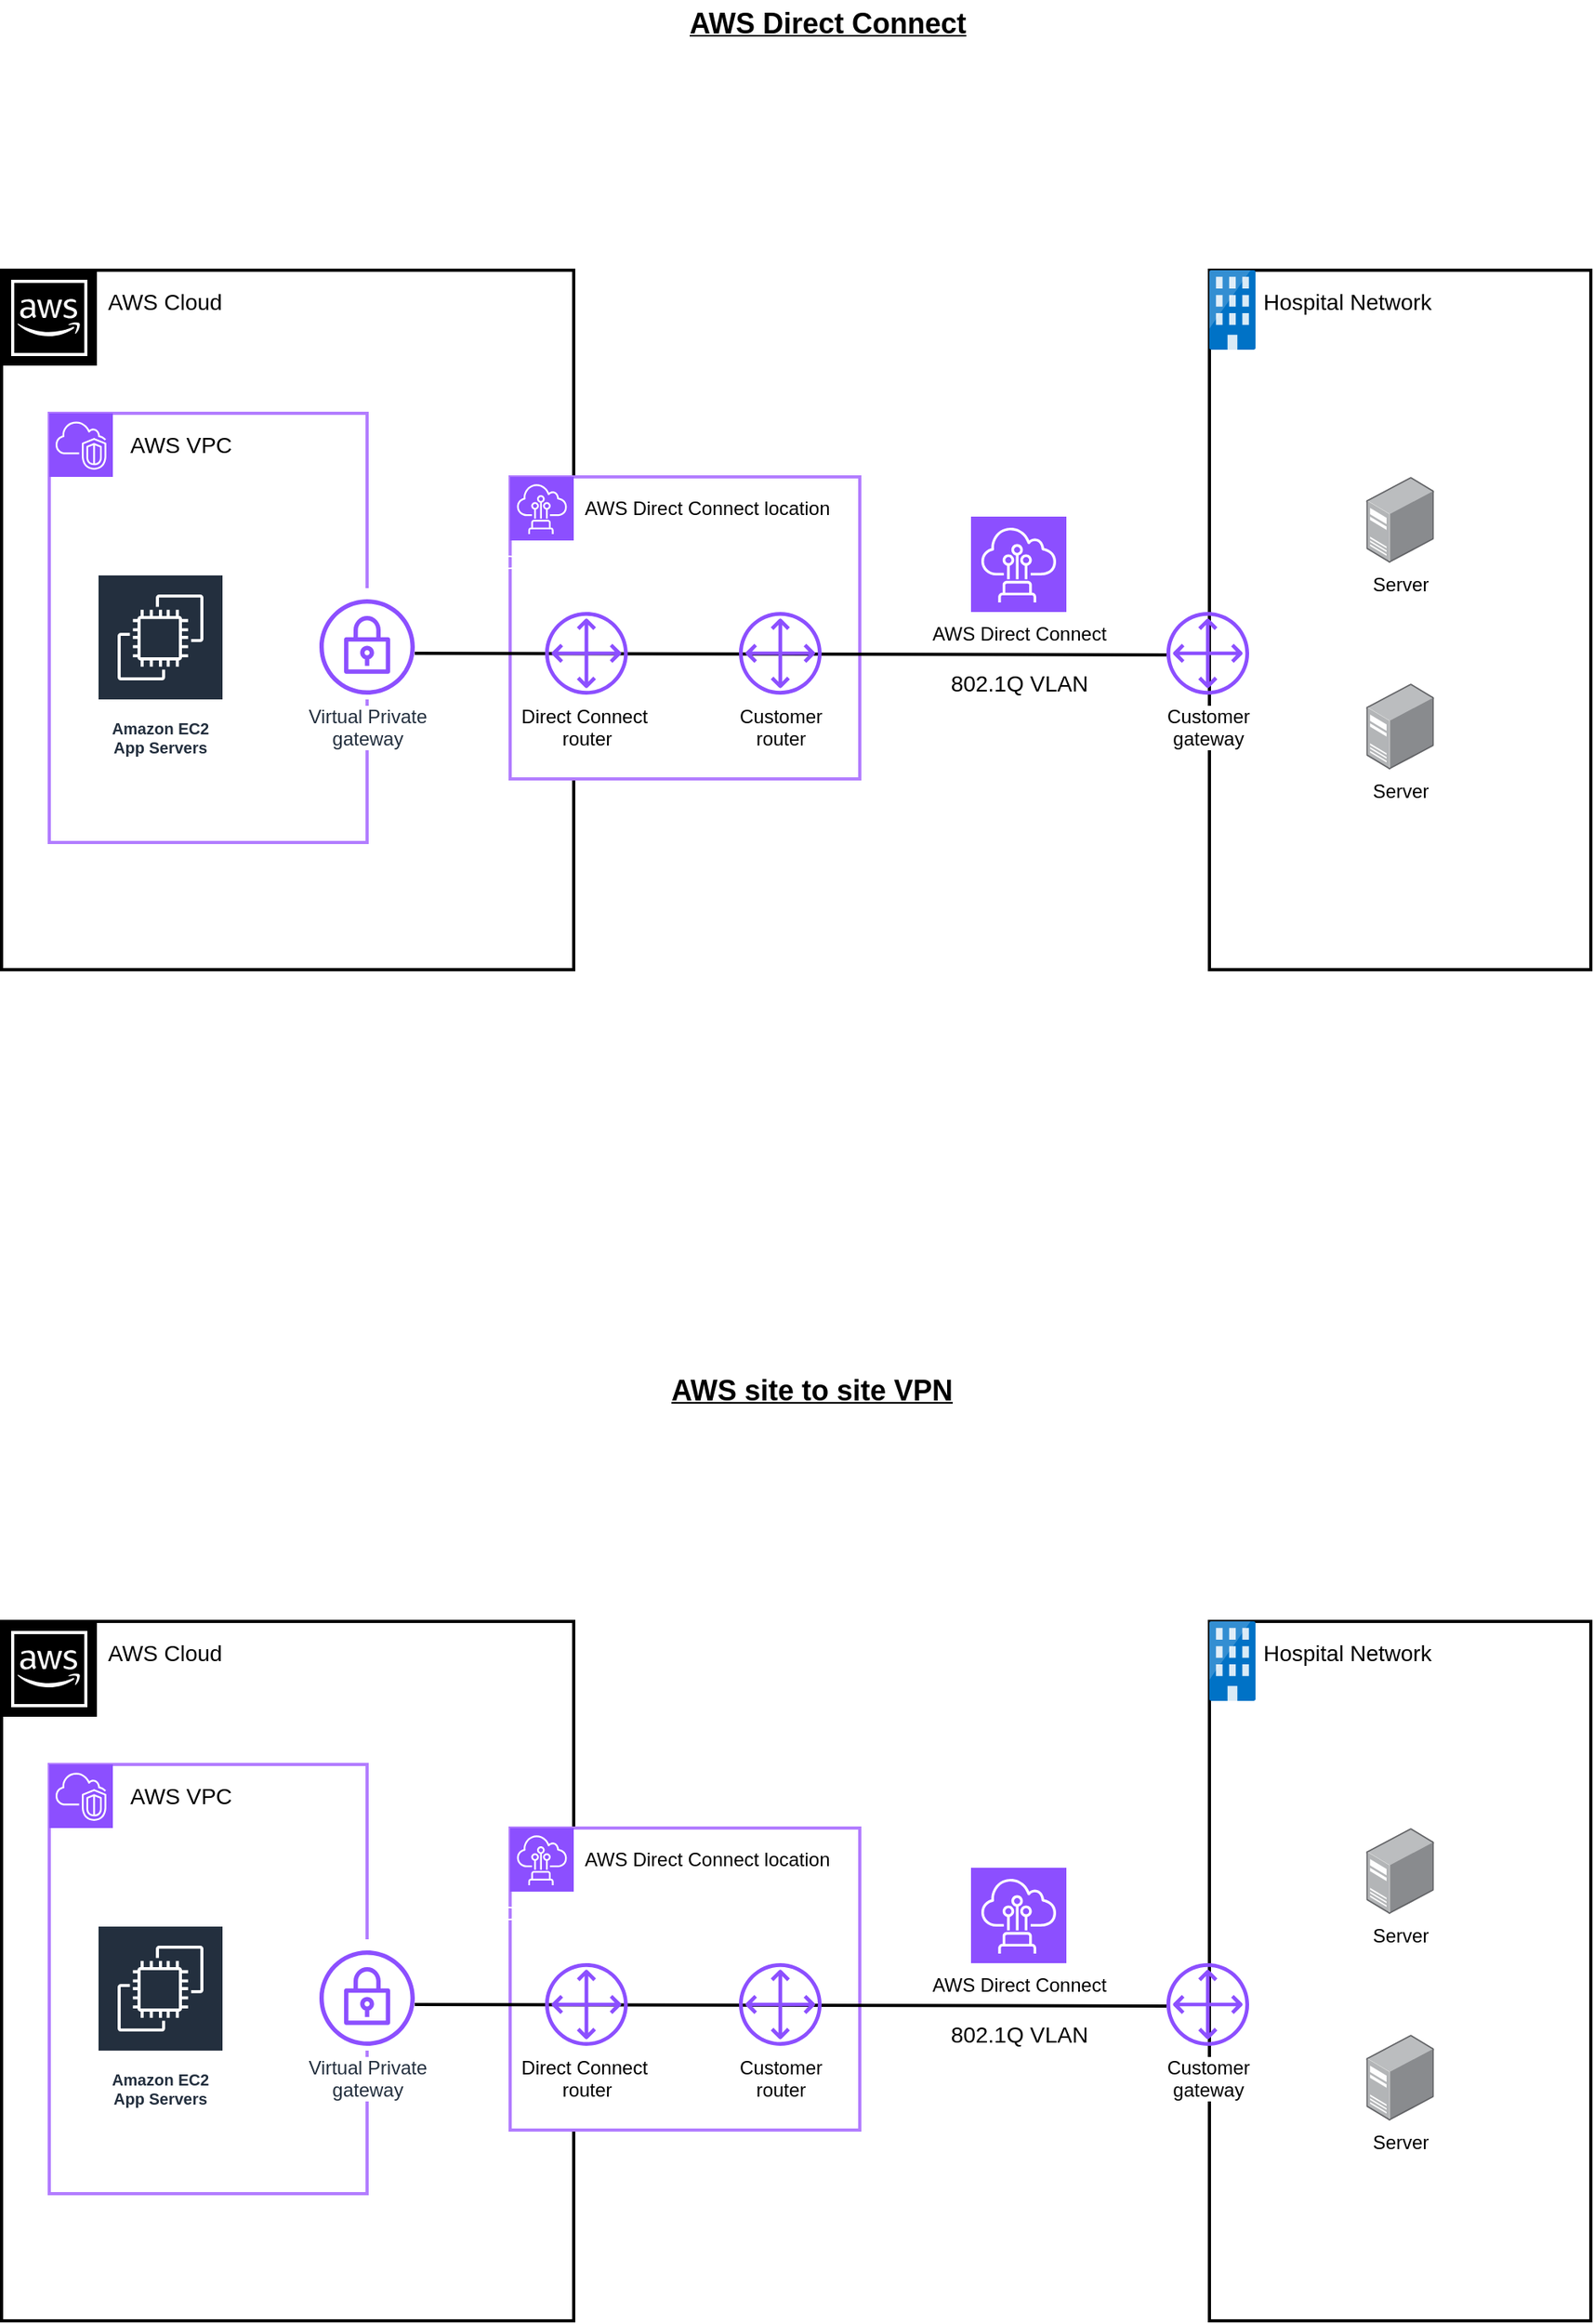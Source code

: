 <mxfile version="24.5.4" type="github">
  <diagram name="Page-1" id="LA2WkR0tfzE7qU1y7PFE">
    <mxGraphModel dx="1434" dy="761" grid="1" gridSize="10" guides="1" tooltips="1" connect="1" arrows="1" fold="1" page="1" pageScale="1" pageWidth="1100" pageHeight="850" background="#FFFFFF" math="0" shadow="0">
      <root>
        <mxCell id="0" />
        <mxCell id="1" parent="0" />
        <mxCell id="4Yp3aRuwDNmiUD6IqO68-7" value="" style="rounded=0;whiteSpace=wrap;html=1;fillColor=#FFFFFF;strokeColor=#000000;strokeWidth=2;" parent="1" vertex="1">
          <mxGeometry x="40" y="190" width="360" height="440" as="geometry" />
        </mxCell>
        <mxCell id="4Yp3aRuwDNmiUD6IqO68-22" value="" style="rounded=0;whiteSpace=wrap;html=1;fillColor=none;strokeColor=#b27dff;strokeWidth=2;" parent="1" vertex="1">
          <mxGeometry x="70" y="280" width="200" height="270" as="geometry" />
        </mxCell>
        <mxCell id="IF2rSCCc0a-wimpDH_Pb-1" value="AWS Direct Connect" style="text;align=center;html=1;verticalAlign=middle;whiteSpace=wrap;rounded=0;fontStyle=5;fontColor=#000000;fontSize=18;" parent="1" vertex="1">
          <mxGeometry x="450" y="20" width="220" height="30" as="geometry" />
        </mxCell>
        <mxCell id="IF2rSCCc0a-wimpDH_Pb-2" value="AWS site to site VPN" style="text;strokeColor=none;align=center;fillColor=none;html=1;verticalAlign=middle;whiteSpace=wrap;rounded=0;fontStyle=5;fontColor=#000000;fontSize=18;" parent="1" vertex="1">
          <mxGeometry x="420" y="880" width="260" height="30" as="geometry" />
        </mxCell>
        <mxCell id="4Yp3aRuwDNmiUD6IqO68-3" value="" style="sketch=0;outlineConnect=0;fontColor=#232F3E;gradientColor=none;strokeColor=#FFFFFF;fillColor=#000000;dashed=0;verticalLabelPosition=bottom;verticalAlign=top;align=center;html=1;fontSize=12;fontStyle=0;aspect=fixed;shape=mxgraph.aws4.resourceIcon;resIcon=mxgraph.aws4.aws_cloud;" parent="1" vertex="1">
          <mxGeometry x="40" y="190" width="60" height="60" as="geometry" />
        </mxCell>
        <mxCell id="ZLa8sWyv9zjw7mwy38Gk-1" value="" style="rounded=0;whiteSpace=wrap;html=1;fillColor=#FFFFFF;strokeColor=#b27dff;strokeWidth=2;" vertex="1" parent="1">
          <mxGeometry x="360" y="320" width="220" height="190" as="geometry" />
        </mxCell>
        <mxCell id="4Yp3aRuwDNmiUD6IqO68-9" value="" style="rounded=0;whiteSpace=wrap;html=1;fillColor=#FFFFFF;strokeColor=#000000;strokeWidth=2;" parent="1" vertex="1">
          <mxGeometry x="800" y="190" width="240" height="440" as="geometry" />
        </mxCell>
        <mxCell id="4Yp3aRuwDNmiUD6IqO68-10" value="" style="image;sketch=0;aspect=fixed;html=1;points=[];align=center;fontSize=12;image=img/lib/mscae/Exchange_On_premises_Access.svg;" parent="1" vertex="1">
          <mxGeometry x="800" y="190" width="29.0" height="50" as="geometry" />
        </mxCell>
        <mxCell id="4Yp3aRuwDNmiUD6IqO68-11" value="Hospital Network" style="text;strokeColor=none;fillColor=none;html=1;fontSize=14;fontStyle=0;verticalAlign=middle;align=left;fontColor=#000000;" parent="1" vertex="1">
          <mxGeometry x="832" y="190" width="121" height="40" as="geometry" />
        </mxCell>
        <mxCell id="4Yp3aRuwDNmiUD6IqO68-13" value="&lt;span style=&quot;background-color: rgb(255, 255, 255);&quot;&gt;&lt;font color=&quot;#000000&quot;&gt;Server&lt;/font&gt;&lt;/span&gt;" style="image;points=[];aspect=fixed;html=1;align=center;shadow=0;dashed=0;image=img/lib/allied_telesis/computer_and_terminals/Server_Desktop.svg;fontColor=#FFFFFF;labelBackgroundColor=#000000;" parent="1" vertex="1">
          <mxGeometry x="898.7" y="450" width="42.6" height="54" as="geometry" />
        </mxCell>
        <mxCell id="4Yp3aRuwDNmiUD6IqO68-14" value="&lt;font style=&quot;background-color: rgb(255, 255, 255);&quot; color=&quot;#000000&quot;&gt;Server&lt;/font&gt;" style="image;points=[];aspect=fixed;html=1;align=center;shadow=0;dashed=0;image=img/lib/allied_telesis/computer_and_terminals/Server_Desktop.svg;fontColor=#FFFFFF;labelBackgroundColor=#000000;" parent="1" vertex="1">
          <mxGeometry x="898.7" y="320" width="42.6" height="54" as="geometry" />
        </mxCell>
        <mxCell id="4Yp3aRuwDNmiUD6IqO68-15" value="&lt;font color=&quot;#000000&quot;&gt;AWS Direct Connect&lt;/font&gt;" style="sketch=0;points=[[0,0,0],[0.25,0,0],[0.5,0,0],[0.75,0,0],[1,0,0],[0,1,0],[0.25,1,0],[0.5,1,0],[0.75,1,0],[1,1,0],[0,0.25,0],[0,0.5,0],[0,0.75,0],[1,0.25,0],[1,0.5,0],[1,0.75,0]];outlineConnect=0;fontColor=#FFFFFF;fillColor=#8C4FFF;strokeColor=#FFFFFF;dashed=0;verticalLabelPosition=bottom;verticalAlign=top;align=center;html=1;fontSize=12;fontStyle=0;aspect=fixed;shape=mxgraph.aws4.resourceIcon;resIcon=mxgraph.aws4.direct_connect;" parent="1" vertex="1">
          <mxGeometry x="650" y="345" width="60" height="60" as="geometry" />
        </mxCell>
        <mxCell id="4Yp3aRuwDNmiUD6IqO68-17" value="&lt;font style=&quot;background-color: rgb(255, 255, 255);&quot;&gt;Customer&lt;/font&gt;&lt;div&gt;&lt;font style=&quot;background-color: rgb(255, 255, 255);&quot;&gt;gateway&lt;/font&gt;&lt;/div&gt;" style="sketch=0;outlineConnect=0;fontColor=#000000;gradientColor=none;fillColor=#8C4FFF;strokeColor=none;dashed=0;verticalLabelPosition=bottom;verticalAlign=top;align=center;html=1;fontSize=12;fontStyle=0;aspect=fixed;pointerEvents=1;shape=mxgraph.aws4.customer_gateway;" parent="1" vertex="1">
          <mxGeometry x="773" y="405" width="52" height="52" as="geometry" />
        </mxCell>
        <mxCell id="4Yp3aRuwDNmiUD6IqO68-23" value="" style="sketch=0;points=[[0,0,0],[0.25,0,0],[0.5,0,0],[0.75,0,0],[1,0,0],[0,1,0],[0.25,1,0],[0.5,1,0],[0.75,1,0],[1,1,0],[0,0.25,0],[0,0.5,0],[0,0.75,0],[1,0.25,0],[1,0.5,0],[1,0.75,0]];outlineConnect=0;fontColor=#FFFFFF;fillColor=#8C4FFF;strokeColor=#FFFFFF;dashed=0;verticalLabelPosition=bottom;verticalAlign=top;align=center;html=1;fontSize=12;fontStyle=0;aspect=fixed;shape=mxgraph.aws4.resourceIcon;resIcon=mxgraph.aws4.vpc;" parent="1" vertex="1">
          <mxGeometry x="70" y="280" width="40" height="40" as="geometry" />
        </mxCell>
        <mxCell id="ZLa8sWyv9zjw7mwy38Gk-5" value="Amazon EC2&lt;div&gt;App Servers&lt;/div&gt;" style="sketch=0;outlineConnect=0;fontColor=#232F3E;gradientColor=none;strokeColor=#ffffff;fillColor=#232F3E;dashed=0;verticalLabelPosition=middle;verticalAlign=bottom;align=center;html=1;whiteSpace=wrap;fontSize=10;fontStyle=1;spacing=3;shape=mxgraph.aws4.productIcon;prIcon=mxgraph.aws4.ec2;" vertex="1" parent="1">
          <mxGeometry x="100" y="381" width="80" height="119" as="geometry" />
        </mxCell>
        <mxCell id="ZLa8sWyv9zjw7mwy38Gk-6" value="AWS Direct Connect" style="sketch=0;points=[[0,0,0],[0.25,0,0],[0.5,0,0],[0.75,0,0],[1,0,0],[0,1,0],[0.25,1,0],[0.5,1,0],[0.75,1,0],[1,1,0],[0,0.25,0],[0,0.5,0],[0,0.75,0],[1,0.25,0],[1,0.5,0],[1,0.75,0]];outlineConnect=0;fontColor=#FFFFFF;fillColor=#8C4FFF;strokeColor=#FFFFFF;dashed=0;verticalLabelPosition=bottom;verticalAlign=top;align=center;html=1;fontSize=12;fontStyle=0;aspect=fixed;shape=mxgraph.aws4.resourceIcon;resIcon=mxgraph.aws4.direct_connect;" vertex="1" parent="1">
          <mxGeometry x="360" y="320" width="40" height="40" as="geometry" />
        </mxCell>
        <mxCell id="ZLa8sWyv9zjw7mwy38Gk-7" value="AWS Cloud" style="text;strokeColor=none;fillColor=none;html=1;fontSize=14;fontStyle=0;verticalAlign=middle;align=left;fontColor=#000000;" vertex="1" parent="1">
          <mxGeometry x="105" y="190" width="121" height="40" as="geometry" />
        </mxCell>
        <mxCell id="ZLa8sWyv9zjw7mwy38Gk-8" value="AWS VPC" style="text;strokeColor=none;fillColor=none;html=1;fontSize=14;fontStyle=0;verticalAlign=middle;align=left;fontColor=#000000;" vertex="1" parent="1">
          <mxGeometry x="119" y="280" width="121" height="40" as="geometry" />
        </mxCell>
        <mxCell id="ZLa8sWyv9zjw7mwy38Gk-10" value="" style="rounded=0;whiteSpace=wrap;html=1;strokeColor=none;" vertex="1" parent="1">
          <mxGeometry x="210" y="390" width="120" height="70" as="geometry" />
        </mxCell>
        <mxCell id="4Yp3aRuwDNmiUD6IqO68-20" value="&lt;span style=&quot;background-color: rgb(255, 255, 255);&quot;&gt;Virtual Private&lt;/span&gt;&lt;div&gt;&lt;span style=&quot;background-color: rgb(255, 255, 255);&quot;&gt;gateway&lt;/span&gt;&lt;/div&gt;" style="sketch=0;outlineConnect=0;fontColor=#232F3E;gradientColor=none;fillColor=#8C4FFF;strokeColor=none;dashed=0;verticalLabelPosition=bottom;verticalAlign=top;align=center;html=1;fontSize=12;fontStyle=0;aspect=fixed;pointerEvents=1;shape=mxgraph.aws4.vpn_gateway;fillStyle=auto;" parent="1" vertex="1">
          <mxGeometry x="240" y="397" width="60" height="60" as="geometry" />
        </mxCell>
        <mxCell id="ZLa8sWyv9zjw7mwy38Gk-11" value="AWS Direct Connect location" style="text;strokeColor=none;fillColor=none;html=1;fontSize=12;fontStyle=0;verticalAlign=middle;align=left;fontColor=#000000;" vertex="1" parent="1">
          <mxGeometry x="404.5" y="320" width="165.5" height="40" as="geometry" />
        </mxCell>
        <mxCell id="ZLa8sWyv9zjw7mwy38Gk-12" value="" style="endArrow=none;html=1;rounded=0;strokeWidth=2;" edge="1" parent="1">
          <mxGeometry width="50" height="50" relative="1" as="geometry">
            <mxPoint x="300" y="431" as="sourcePoint" />
            <mxPoint x="773" y="431.948" as="targetPoint" />
          </mxGeometry>
        </mxCell>
        <mxCell id="ZLa8sWyv9zjw7mwy38Gk-14" value="802.1Q VLAN" style="text;strokeColor=none;fillColor=none;html=1;fontSize=14;fontStyle=0;verticalAlign=middle;align=center;fontColor=#000000;" vertex="1" parent="1">
          <mxGeometry x="619.5" y="430" width="121" height="40" as="geometry" />
        </mxCell>
        <mxCell id="4Yp3aRuwDNmiUD6IqO68-18" value="&lt;span style=&quot;background-color: rgb(255, 255, 255);&quot;&gt;&lt;font color=&quot;#000000&quot;&gt;Customer&lt;/font&gt;&lt;/span&gt;&lt;div&gt;&lt;span style=&quot;background-color: rgb(255, 255, 255);&quot;&gt;&lt;font color=&quot;#000000&quot;&gt;router&lt;/font&gt;&lt;/span&gt;&lt;/div&gt;" style="sketch=0;outlineConnect=0;fontColor=#FFFFFF;gradientColor=none;fillColor=#8C4FFF;strokeColor=none;dashed=0;verticalLabelPosition=bottom;verticalAlign=top;align=center;html=1;fontSize=12;fontStyle=0;aspect=fixed;pointerEvents=1;shape=mxgraph.aws4.customer_gateway;" parent="1" vertex="1">
          <mxGeometry x="504" y="405" width="52" height="52" as="geometry" />
        </mxCell>
        <mxCell id="4Yp3aRuwDNmiUD6IqO68-19" value="&lt;span style=&quot;background-color: rgb(255, 255, 255);&quot;&gt;&lt;font color=&quot;#000000&quot;&gt;Direct Connect&amp;nbsp;&lt;/font&gt;&lt;/span&gt;&lt;div&gt;&lt;span style=&quot;background-color: rgb(255, 255, 255);&quot;&gt;&lt;font color=&quot;#000000&quot;&gt;router&lt;/font&gt;&lt;/span&gt;&lt;/div&gt;" style="sketch=0;outlineConnect=0;fontColor=#FFFFFF;gradientColor=none;fillColor=#8C4FFF;strokeColor=none;dashed=0;verticalLabelPosition=bottom;verticalAlign=top;align=center;html=1;fontSize=12;fontStyle=0;aspect=fixed;pointerEvents=1;shape=mxgraph.aws4.customer_gateway;" parent="1" vertex="1">
          <mxGeometry x="382" y="405" width="52" height="52" as="geometry" />
        </mxCell>
        <mxCell id="ZLa8sWyv9zjw7mwy38Gk-15" value="" style="rounded=0;whiteSpace=wrap;html=1;fillColor=#FFFFFF;strokeColor=#000000;strokeWidth=2;" vertex="1" parent="1">
          <mxGeometry x="40" y="1040" width="360" height="440" as="geometry" />
        </mxCell>
        <mxCell id="ZLa8sWyv9zjw7mwy38Gk-16" value="" style="rounded=0;whiteSpace=wrap;html=1;fillColor=none;strokeColor=#b27dff;strokeWidth=2;" vertex="1" parent="1">
          <mxGeometry x="70" y="1130" width="200" height="270" as="geometry" />
        </mxCell>
        <mxCell id="ZLa8sWyv9zjw7mwy38Gk-17" value="" style="sketch=0;outlineConnect=0;fontColor=#232F3E;gradientColor=none;strokeColor=#FFFFFF;fillColor=#000000;dashed=0;verticalLabelPosition=bottom;verticalAlign=top;align=center;html=1;fontSize=12;fontStyle=0;aspect=fixed;shape=mxgraph.aws4.resourceIcon;resIcon=mxgraph.aws4.aws_cloud;" vertex="1" parent="1">
          <mxGeometry x="40" y="1040" width="60" height="60" as="geometry" />
        </mxCell>
        <mxCell id="ZLa8sWyv9zjw7mwy38Gk-18" value="" style="rounded=0;whiteSpace=wrap;html=1;fillColor=#FFFFFF;strokeColor=#b27dff;strokeWidth=2;" vertex="1" parent="1">
          <mxGeometry x="360" y="1170" width="220" height="190" as="geometry" />
        </mxCell>
        <mxCell id="ZLa8sWyv9zjw7mwy38Gk-19" value="" style="rounded=0;whiteSpace=wrap;html=1;fillColor=#FFFFFF;strokeColor=#000000;strokeWidth=2;" vertex="1" parent="1">
          <mxGeometry x="800" y="1040" width="240" height="440" as="geometry" />
        </mxCell>
        <mxCell id="ZLa8sWyv9zjw7mwy38Gk-20" value="" style="image;sketch=0;aspect=fixed;html=1;points=[];align=center;fontSize=12;image=img/lib/mscae/Exchange_On_premises_Access.svg;" vertex="1" parent="1">
          <mxGeometry x="800" y="1040" width="29.0" height="50" as="geometry" />
        </mxCell>
        <mxCell id="ZLa8sWyv9zjw7mwy38Gk-21" value="Hospital Network" style="text;strokeColor=none;fillColor=none;html=1;fontSize=14;fontStyle=0;verticalAlign=middle;align=left;fontColor=#000000;" vertex="1" parent="1">
          <mxGeometry x="832" y="1040" width="121" height="40" as="geometry" />
        </mxCell>
        <mxCell id="ZLa8sWyv9zjw7mwy38Gk-22" value="&lt;span style=&quot;background-color: rgb(255, 255, 255);&quot;&gt;&lt;font color=&quot;#000000&quot;&gt;Server&lt;/font&gt;&lt;/span&gt;" style="image;points=[];aspect=fixed;html=1;align=center;shadow=0;dashed=0;image=img/lib/allied_telesis/computer_and_terminals/Server_Desktop.svg;fontColor=#FFFFFF;labelBackgroundColor=#000000;" vertex="1" parent="1">
          <mxGeometry x="898.7" y="1300" width="42.6" height="54" as="geometry" />
        </mxCell>
        <mxCell id="ZLa8sWyv9zjw7mwy38Gk-23" value="&lt;font style=&quot;background-color: rgb(255, 255, 255);&quot; color=&quot;#000000&quot;&gt;Server&lt;/font&gt;" style="image;points=[];aspect=fixed;html=1;align=center;shadow=0;dashed=0;image=img/lib/allied_telesis/computer_and_terminals/Server_Desktop.svg;fontColor=#FFFFFF;labelBackgroundColor=#000000;" vertex="1" parent="1">
          <mxGeometry x="898.7" y="1170" width="42.6" height="54" as="geometry" />
        </mxCell>
        <mxCell id="ZLa8sWyv9zjw7mwy38Gk-24" value="&lt;font color=&quot;#000000&quot;&gt;AWS Direct Connect&lt;/font&gt;" style="sketch=0;points=[[0,0,0],[0.25,0,0],[0.5,0,0],[0.75,0,0],[1,0,0],[0,1,0],[0.25,1,0],[0.5,1,0],[0.75,1,0],[1,1,0],[0,0.25,0],[0,0.5,0],[0,0.75,0],[1,0.25,0],[1,0.5,0],[1,0.75,0]];outlineConnect=0;fontColor=#FFFFFF;fillColor=#8C4FFF;strokeColor=#FFFFFF;dashed=0;verticalLabelPosition=bottom;verticalAlign=top;align=center;html=1;fontSize=12;fontStyle=0;aspect=fixed;shape=mxgraph.aws4.resourceIcon;resIcon=mxgraph.aws4.direct_connect;" vertex="1" parent="1">
          <mxGeometry x="650" y="1195" width="60" height="60" as="geometry" />
        </mxCell>
        <mxCell id="ZLa8sWyv9zjw7mwy38Gk-25" value="&lt;font style=&quot;background-color: rgb(255, 255, 255);&quot;&gt;Customer&lt;/font&gt;&lt;div&gt;&lt;font style=&quot;background-color: rgb(255, 255, 255);&quot;&gt;gateway&lt;/font&gt;&lt;/div&gt;" style="sketch=0;outlineConnect=0;fontColor=#000000;gradientColor=none;fillColor=#8C4FFF;strokeColor=none;dashed=0;verticalLabelPosition=bottom;verticalAlign=top;align=center;html=1;fontSize=12;fontStyle=0;aspect=fixed;pointerEvents=1;shape=mxgraph.aws4.customer_gateway;" vertex="1" parent="1">
          <mxGeometry x="773" y="1255" width="52" height="52" as="geometry" />
        </mxCell>
        <mxCell id="ZLa8sWyv9zjw7mwy38Gk-26" value="" style="sketch=0;points=[[0,0,0],[0.25,0,0],[0.5,0,0],[0.75,0,0],[1,0,0],[0,1,0],[0.25,1,0],[0.5,1,0],[0.75,1,0],[1,1,0],[0,0.25,0],[0,0.5,0],[0,0.75,0],[1,0.25,0],[1,0.5,0],[1,0.75,0]];outlineConnect=0;fontColor=#FFFFFF;fillColor=#8C4FFF;strokeColor=#FFFFFF;dashed=0;verticalLabelPosition=bottom;verticalAlign=top;align=center;html=1;fontSize=12;fontStyle=0;aspect=fixed;shape=mxgraph.aws4.resourceIcon;resIcon=mxgraph.aws4.vpc;" vertex="1" parent="1">
          <mxGeometry x="70" y="1130" width="40" height="40" as="geometry" />
        </mxCell>
        <mxCell id="ZLa8sWyv9zjw7mwy38Gk-27" value="Amazon EC2&lt;div&gt;App Servers&lt;/div&gt;" style="sketch=0;outlineConnect=0;fontColor=#232F3E;gradientColor=none;strokeColor=#ffffff;fillColor=#232F3E;dashed=0;verticalLabelPosition=middle;verticalAlign=bottom;align=center;html=1;whiteSpace=wrap;fontSize=10;fontStyle=1;spacing=3;shape=mxgraph.aws4.productIcon;prIcon=mxgraph.aws4.ec2;" vertex="1" parent="1">
          <mxGeometry x="100" y="1231" width="80" height="119" as="geometry" />
        </mxCell>
        <mxCell id="ZLa8sWyv9zjw7mwy38Gk-28" value="AWS Direct Connect" style="sketch=0;points=[[0,0,0],[0.25,0,0],[0.5,0,0],[0.75,0,0],[1,0,0],[0,1,0],[0.25,1,0],[0.5,1,0],[0.75,1,0],[1,1,0],[0,0.25,0],[0,0.5,0],[0,0.75,0],[1,0.25,0],[1,0.5,0],[1,0.75,0]];outlineConnect=0;fontColor=#FFFFFF;fillColor=#8C4FFF;strokeColor=#FFFFFF;dashed=0;verticalLabelPosition=bottom;verticalAlign=top;align=center;html=1;fontSize=12;fontStyle=0;aspect=fixed;shape=mxgraph.aws4.resourceIcon;resIcon=mxgraph.aws4.direct_connect;" vertex="1" parent="1">
          <mxGeometry x="360" y="1170" width="40" height="40" as="geometry" />
        </mxCell>
        <mxCell id="ZLa8sWyv9zjw7mwy38Gk-29" value="AWS Cloud" style="text;strokeColor=none;fillColor=none;html=1;fontSize=14;fontStyle=0;verticalAlign=middle;align=left;fontColor=#000000;" vertex="1" parent="1">
          <mxGeometry x="105" y="1040" width="121" height="40" as="geometry" />
        </mxCell>
        <mxCell id="ZLa8sWyv9zjw7mwy38Gk-30" value="AWS VPC" style="text;strokeColor=none;fillColor=none;html=1;fontSize=14;fontStyle=0;verticalAlign=middle;align=left;fontColor=#000000;" vertex="1" parent="1">
          <mxGeometry x="119" y="1130" width="121" height="40" as="geometry" />
        </mxCell>
        <mxCell id="ZLa8sWyv9zjw7mwy38Gk-31" value="" style="rounded=0;whiteSpace=wrap;html=1;strokeColor=none;" vertex="1" parent="1">
          <mxGeometry x="210" y="1240" width="120" height="70" as="geometry" />
        </mxCell>
        <mxCell id="ZLa8sWyv9zjw7mwy38Gk-32" value="&lt;span style=&quot;background-color: rgb(255, 255, 255);&quot;&gt;Virtual Private&lt;/span&gt;&lt;div&gt;&lt;span style=&quot;background-color: rgb(255, 255, 255);&quot;&gt;gateway&lt;/span&gt;&lt;/div&gt;" style="sketch=0;outlineConnect=0;fontColor=#232F3E;gradientColor=none;fillColor=#8C4FFF;strokeColor=none;dashed=0;verticalLabelPosition=bottom;verticalAlign=top;align=center;html=1;fontSize=12;fontStyle=0;aspect=fixed;pointerEvents=1;shape=mxgraph.aws4.vpn_gateway;fillStyle=auto;" vertex="1" parent="1">
          <mxGeometry x="240" y="1247" width="60" height="60" as="geometry" />
        </mxCell>
        <mxCell id="ZLa8sWyv9zjw7mwy38Gk-33" value="AWS Direct Connect location" style="text;strokeColor=none;fillColor=none;html=1;fontSize=12;fontStyle=0;verticalAlign=middle;align=left;fontColor=#000000;" vertex="1" parent="1">
          <mxGeometry x="404.5" y="1170" width="165.5" height="40" as="geometry" />
        </mxCell>
        <mxCell id="ZLa8sWyv9zjw7mwy38Gk-34" value="" style="endArrow=none;html=1;rounded=0;strokeWidth=2;" edge="1" parent="1">
          <mxGeometry width="50" height="50" relative="1" as="geometry">
            <mxPoint x="300" y="1281" as="sourcePoint" />
            <mxPoint x="773" y="1281.948" as="targetPoint" />
          </mxGeometry>
        </mxCell>
        <mxCell id="ZLa8sWyv9zjw7mwy38Gk-35" value="802.1Q VLAN" style="text;strokeColor=none;fillColor=none;html=1;fontSize=14;fontStyle=0;verticalAlign=middle;align=center;fontColor=#000000;" vertex="1" parent="1">
          <mxGeometry x="619.5" y="1280" width="121" height="40" as="geometry" />
        </mxCell>
        <mxCell id="ZLa8sWyv9zjw7mwy38Gk-36" value="&lt;span style=&quot;background-color: rgb(255, 255, 255);&quot;&gt;&lt;font color=&quot;#000000&quot;&gt;Customer&lt;/font&gt;&lt;/span&gt;&lt;div&gt;&lt;span style=&quot;background-color: rgb(255, 255, 255);&quot;&gt;&lt;font color=&quot;#000000&quot;&gt;router&lt;/font&gt;&lt;/span&gt;&lt;/div&gt;" style="sketch=0;outlineConnect=0;fontColor=#FFFFFF;gradientColor=none;fillColor=#8C4FFF;strokeColor=none;dashed=0;verticalLabelPosition=bottom;verticalAlign=top;align=center;html=1;fontSize=12;fontStyle=0;aspect=fixed;pointerEvents=1;shape=mxgraph.aws4.customer_gateway;" vertex="1" parent="1">
          <mxGeometry x="504" y="1255" width="52" height="52" as="geometry" />
        </mxCell>
        <mxCell id="ZLa8sWyv9zjw7mwy38Gk-37" value="&lt;span style=&quot;background-color: rgb(255, 255, 255);&quot;&gt;&lt;font color=&quot;#000000&quot;&gt;Direct Connect&amp;nbsp;&lt;/font&gt;&lt;/span&gt;&lt;div&gt;&lt;span style=&quot;background-color: rgb(255, 255, 255);&quot;&gt;&lt;font color=&quot;#000000&quot;&gt;router&lt;/font&gt;&lt;/span&gt;&lt;/div&gt;" style="sketch=0;outlineConnect=0;fontColor=#FFFFFF;gradientColor=none;fillColor=#8C4FFF;strokeColor=none;dashed=0;verticalLabelPosition=bottom;verticalAlign=top;align=center;html=1;fontSize=12;fontStyle=0;aspect=fixed;pointerEvents=1;shape=mxgraph.aws4.customer_gateway;" vertex="1" parent="1">
          <mxGeometry x="382" y="1255" width="52" height="52" as="geometry" />
        </mxCell>
      </root>
    </mxGraphModel>
  </diagram>
</mxfile>
